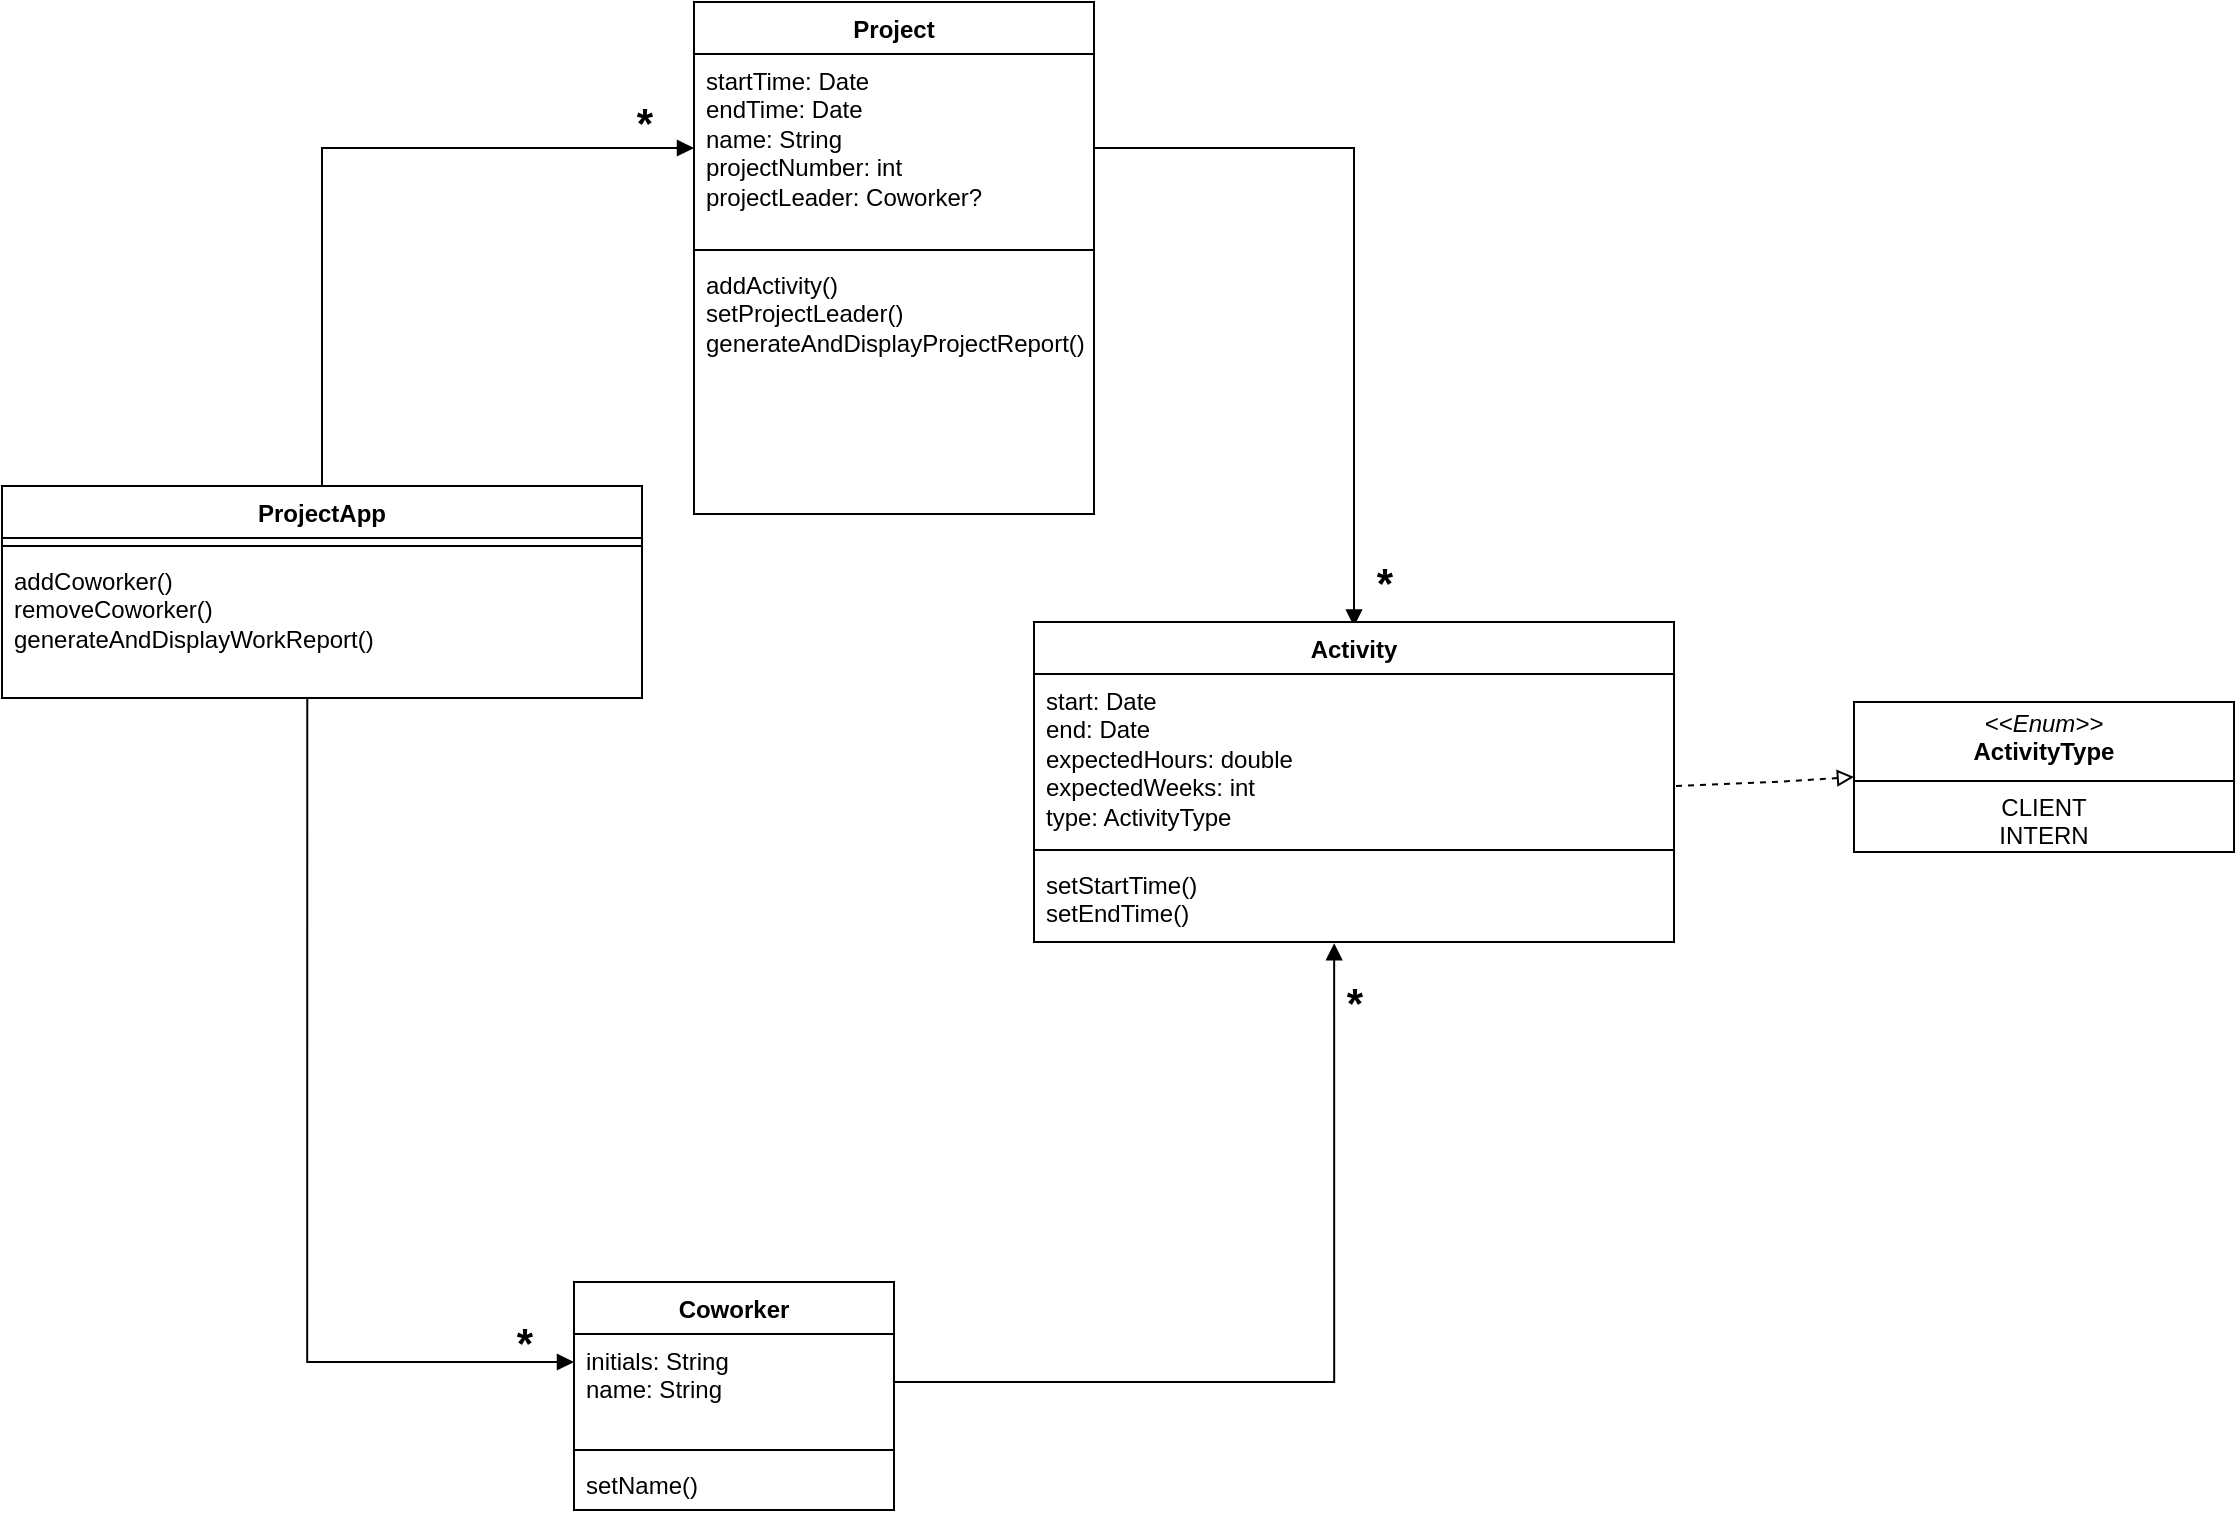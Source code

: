 <mxfile version="26.0.16">
  <diagram name="Side-1" id="n2o4-PHBxmHbuySVQd2l">
    <mxGraphModel dx="1315" dy="813" grid="1" gridSize="10" guides="1" tooltips="1" connect="1" arrows="1" fold="1" page="1" pageScale="1" pageWidth="827" pageHeight="1169" math="0" shadow="0">
      <root>
        <mxCell id="0" />
        <mxCell id="1" parent="0" />
        <mxCell id="AFOqg2G25fw3THZPZ8JP-1" value="ProjectApp" style="swimlane;fontStyle=1;align=center;verticalAlign=top;childLayout=stackLayout;horizontal=1;startSize=26;horizontalStack=0;resizeParent=1;resizeParentMax=0;resizeLast=0;collapsible=1;marginBottom=0;whiteSpace=wrap;html=1;" vertex="1" parent="1">
          <mxGeometry x="14" y="542" width="320" height="106" as="geometry" />
        </mxCell>
        <mxCell id="AFOqg2G25fw3THZPZ8JP-3" value="" style="line;strokeWidth=1;fillColor=none;align=left;verticalAlign=middle;spacingTop=-1;spacingLeft=3;spacingRight=3;rotatable=0;labelPosition=right;points=[];portConstraint=eastwest;strokeColor=inherit;" vertex="1" parent="AFOqg2G25fw3THZPZ8JP-1">
          <mxGeometry y="26" width="320" height="8" as="geometry" />
        </mxCell>
        <mxCell id="AFOqg2G25fw3THZPZ8JP-4" value="addCoworker()&lt;div&gt;removeCoworker()&lt;/div&gt;&lt;div&gt;generateAndDisplayWorkReport()&lt;/div&gt;" style="text;strokeColor=none;fillColor=none;align=left;verticalAlign=top;spacingLeft=4;spacingRight=4;overflow=hidden;rotatable=0;points=[[0,0.5],[1,0.5]];portConstraint=eastwest;whiteSpace=wrap;html=1;" vertex="1" parent="AFOqg2G25fw3THZPZ8JP-1">
          <mxGeometry y="34" width="320" height="72" as="geometry" />
        </mxCell>
        <mxCell id="AFOqg2G25fw3THZPZ8JP-5" value="Project" style="swimlane;fontStyle=1;align=center;verticalAlign=top;childLayout=stackLayout;horizontal=1;startSize=26;horizontalStack=0;resizeParent=1;resizeParentMax=0;resizeLast=0;collapsible=1;marginBottom=0;whiteSpace=wrap;html=1;" vertex="1" parent="1">
          <mxGeometry x="360" y="300" width="200" height="256" as="geometry" />
        </mxCell>
        <mxCell id="AFOqg2G25fw3THZPZ8JP-6" value="startTime: Date&lt;div&gt;endTime: Date&lt;/div&gt;&lt;div&gt;name: String&lt;/div&gt;&lt;div&gt;projectNumber: int&lt;/div&gt;&lt;div&gt;projectLeader: Coworker?&lt;/div&gt;" style="text;strokeColor=none;fillColor=none;align=left;verticalAlign=top;spacingLeft=4;spacingRight=4;overflow=hidden;rotatable=0;points=[[0,0.5],[1,0.5]];portConstraint=eastwest;whiteSpace=wrap;html=1;" vertex="1" parent="AFOqg2G25fw3THZPZ8JP-5">
          <mxGeometry y="26" width="200" height="94" as="geometry" />
        </mxCell>
        <mxCell id="AFOqg2G25fw3THZPZ8JP-7" value="" style="line;strokeWidth=1;fillColor=none;align=left;verticalAlign=middle;spacingTop=-1;spacingLeft=3;spacingRight=3;rotatable=0;labelPosition=right;points=[];portConstraint=eastwest;strokeColor=inherit;" vertex="1" parent="AFOqg2G25fw3THZPZ8JP-5">
          <mxGeometry y="120" width="200" height="8" as="geometry" />
        </mxCell>
        <mxCell id="AFOqg2G25fw3THZPZ8JP-8" value="addActivity()&lt;div&gt;setProjectLeader()&lt;/div&gt;&lt;div&gt;generateAndDisplayProjectReport()&lt;/div&gt;" style="text;strokeColor=none;fillColor=none;align=left;verticalAlign=top;spacingLeft=4;spacingRight=4;overflow=hidden;rotatable=0;points=[[0,0.5],[1,0.5]];portConstraint=eastwest;whiteSpace=wrap;html=1;" vertex="1" parent="AFOqg2G25fw3THZPZ8JP-5">
          <mxGeometry y="128" width="200" height="128" as="geometry" />
        </mxCell>
        <mxCell id="AFOqg2G25fw3THZPZ8JP-13" value="Coworker" style="swimlane;fontStyle=1;align=center;verticalAlign=top;childLayout=stackLayout;horizontal=1;startSize=26;horizontalStack=0;resizeParent=1;resizeParentMax=0;resizeLast=0;collapsible=1;marginBottom=0;whiteSpace=wrap;html=1;" vertex="1" parent="1">
          <mxGeometry x="300" y="940" width="160" height="114" as="geometry" />
        </mxCell>
        <mxCell id="AFOqg2G25fw3THZPZ8JP-14" value="initials: String&lt;div&gt;name: String&lt;/div&gt;" style="text;strokeColor=none;fillColor=none;align=left;verticalAlign=top;spacingLeft=4;spacingRight=4;overflow=hidden;rotatable=0;points=[[0,0.5],[1,0.5]];portConstraint=eastwest;whiteSpace=wrap;html=1;" vertex="1" parent="AFOqg2G25fw3THZPZ8JP-13">
          <mxGeometry y="26" width="160" height="54" as="geometry" />
        </mxCell>
        <mxCell id="AFOqg2G25fw3THZPZ8JP-15" value="" style="line;strokeWidth=1;fillColor=none;align=left;verticalAlign=middle;spacingTop=-1;spacingLeft=3;spacingRight=3;rotatable=0;labelPosition=right;points=[];portConstraint=eastwest;strokeColor=inherit;" vertex="1" parent="AFOqg2G25fw3THZPZ8JP-13">
          <mxGeometry y="80" width="160" height="8" as="geometry" />
        </mxCell>
        <mxCell id="AFOqg2G25fw3THZPZ8JP-16" value="setName()" style="text;strokeColor=none;fillColor=none;align=left;verticalAlign=top;spacingLeft=4;spacingRight=4;overflow=hidden;rotatable=0;points=[[0,0.5],[1,0.5]];portConstraint=eastwest;whiteSpace=wrap;html=1;" vertex="1" parent="AFOqg2G25fw3THZPZ8JP-13">
          <mxGeometry y="88" width="160" height="26" as="geometry" />
        </mxCell>
        <mxCell id="AFOqg2G25fw3THZPZ8JP-20" value="" style="endArrow=block;endFill=1;html=1;edgeStyle=orthogonalEdgeStyle;align=left;verticalAlign=top;rounded=0;entryX=0;entryY=0.5;entryDx=0;entryDy=0;exitX=0.5;exitY=0;exitDx=0;exitDy=0;" edge="1" parent="1" source="AFOqg2G25fw3THZPZ8JP-1" target="AFOqg2G25fw3THZPZ8JP-6">
          <mxGeometry x="-1" relative="1" as="geometry">
            <mxPoint x="228" y="575.5" as="sourcePoint" />
            <mxPoint x="334" y="294.5" as="targetPoint" />
          </mxGeometry>
        </mxCell>
        <mxCell id="AFOqg2G25fw3THZPZ8JP-25" value="&lt;font style=&quot;font-size: 21px;&quot;&gt;&lt;b style=&quot;&quot;&gt;*&lt;/b&gt;&lt;/font&gt;" style="text;html=1;align=center;verticalAlign=middle;resizable=0;points=[];autosize=1;strokeColor=none;fillColor=none;" vertex="1" parent="1">
          <mxGeometry x="320" y="340" width="30" height="40" as="geometry" />
        </mxCell>
        <mxCell id="AFOqg2G25fw3THZPZ8JP-28" value="" style="endArrow=block;endFill=1;html=1;edgeStyle=orthogonalEdgeStyle;align=left;verticalAlign=top;rounded=0;exitX=0.477;exitY=1.004;exitDx=0;exitDy=0;exitPerimeter=0;" edge="1" parent="1" source="AFOqg2G25fw3THZPZ8JP-4" target="AFOqg2G25fw3THZPZ8JP-14">
          <mxGeometry x="-1" relative="1" as="geometry">
            <mxPoint x="167" y="670" as="sourcePoint" />
            <mxPoint x="300" y="977" as="targetPoint" />
            <Array as="points">
              <mxPoint x="167" y="980" />
            </Array>
          </mxGeometry>
        </mxCell>
        <mxCell id="AFOqg2G25fw3THZPZ8JP-29" value="&lt;font style=&quot;font-size: 21px;&quot;&gt;&lt;b style=&quot;&quot;&gt;*&lt;/b&gt;&lt;/font&gt;" style="text;html=1;align=center;verticalAlign=middle;resizable=0;points=[];autosize=1;strokeColor=none;fillColor=none;" vertex="1" parent="1">
          <mxGeometry x="260" y="950" width="30" height="40" as="geometry" />
        </mxCell>
        <mxCell id="AFOqg2G25fw3THZPZ8JP-30" value="" style="endArrow=block;endFill=1;html=1;edgeStyle=orthogonalEdgeStyle;align=left;verticalAlign=top;rounded=0;exitX=1;exitY=0.5;exitDx=0;exitDy=0;entryX=0.5;entryY=0.014;entryDx=0;entryDy=0;entryPerimeter=0;" edge="1" parent="1" source="AFOqg2G25fw3THZPZ8JP-6" target="AFOqg2G25fw3THZPZ8JP-35">
          <mxGeometry x="-1" relative="1" as="geometry">
            <mxPoint x="184" y="552" as="sourcePoint" />
            <mxPoint x="690.16" y="546.608" as="targetPoint" />
            <Array as="points">
              <mxPoint x="690" y="373" />
            </Array>
          </mxGeometry>
        </mxCell>
        <mxCell id="AFOqg2G25fw3THZPZ8JP-31" value="&lt;font style=&quot;font-size: 21px;&quot;&gt;&lt;b style=&quot;&quot;&gt;*&lt;/b&gt;&lt;/font&gt;" style="text;html=1;align=center;verticalAlign=middle;resizable=0;points=[];autosize=1;strokeColor=none;fillColor=none;" vertex="1" parent="1">
          <mxGeometry x="690" y="570" width="30" height="40" as="geometry" />
        </mxCell>
        <mxCell id="AFOqg2G25fw3THZPZ8JP-32" value="" style="endArrow=block;endFill=1;html=1;edgeStyle=orthogonalEdgeStyle;align=left;verticalAlign=top;rounded=0;exitX=1;exitY=0.5;exitDx=0;exitDy=0;entryX=0.469;entryY=1.014;entryDx=0;entryDy=0;entryPerimeter=0;" edge="1" parent="1" target="AFOqg2G25fw3THZPZ8JP-38">
          <mxGeometry x="-1" relative="1" as="geometry">
            <mxPoint x="460" y="990" as="sourcePoint" />
            <mxPoint x="680" y="830" as="targetPoint" />
            <Array as="points">
              <mxPoint x="680" y="990" />
            </Array>
          </mxGeometry>
        </mxCell>
        <mxCell id="AFOqg2G25fw3THZPZ8JP-35" value="Activity" style="swimlane;fontStyle=1;align=center;verticalAlign=top;childLayout=stackLayout;horizontal=1;startSize=26;horizontalStack=0;resizeParent=1;resizeParentMax=0;resizeLast=0;collapsible=1;marginBottom=0;whiteSpace=wrap;html=1;" vertex="1" parent="1">
          <mxGeometry x="530" y="610" width="320" height="160" as="geometry" />
        </mxCell>
        <mxCell id="AFOqg2G25fw3THZPZ8JP-36" value="start: Date&lt;div&gt;end: Date&lt;/div&gt;&lt;div&gt;expectedHours: double&lt;/div&gt;&lt;div&gt;expectedWeeks: int&lt;/div&gt;&lt;div&gt;type: ActivityType&lt;/div&gt;" style="text;strokeColor=none;fillColor=none;align=left;verticalAlign=top;spacingLeft=4;spacingRight=4;overflow=hidden;rotatable=0;points=[[0,0.5],[1,0.5]];portConstraint=eastwest;whiteSpace=wrap;html=1;" vertex="1" parent="AFOqg2G25fw3THZPZ8JP-35">
          <mxGeometry y="26" width="320" height="84" as="geometry" />
        </mxCell>
        <mxCell id="AFOqg2G25fw3THZPZ8JP-37" value="" style="line;strokeWidth=1;fillColor=none;align=left;verticalAlign=middle;spacingTop=-1;spacingLeft=3;spacingRight=3;rotatable=0;labelPosition=right;points=[];portConstraint=eastwest;strokeColor=inherit;" vertex="1" parent="AFOqg2G25fw3THZPZ8JP-35">
          <mxGeometry y="110" width="320" height="8" as="geometry" />
        </mxCell>
        <mxCell id="AFOqg2G25fw3THZPZ8JP-38" value="setStartTime()&lt;div&gt;setEndTime()&lt;/div&gt;" style="text;strokeColor=none;fillColor=none;align=left;verticalAlign=top;spacingLeft=4;spacingRight=4;overflow=hidden;rotatable=0;points=[[0,0.5],[1,0.5]];portConstraint=eastwest;whiteSpace=wrap;html=1;" vertex="1" parent="AFOqg2G25fw3THZPZ8JP-35">
          <mxGeometry y="118" width="320" height="42" as="geometry" />
        </mxCell>
        <mxCell id="AFOqg2G25fw3THZPZ8JP-40" value="&lt;font style=&quot;font-size: 21px;&quot;&gt;&lt;b style=&quot;&quot;&gt;*&lt;/b&gt;&lt;/font&gt;" style="text;html=1;align=center;verticalAlign=middle;resizable=0;points=[];autosize=1;strokeColor=none;fillColor=none;" vertex="1" parent="1">
          <mxGeometry x="675" y="780" width="30" height="40" as="geometry" />
        </mxCell>
        <mxCell id="AFOqg2G25fw3THZPZ8JP-41" value="&lt;p style=&quot;margin:0px;margin-top:4px;text-align:center;&quot;&gt;&lt;i&gt;&amp;lt;&amp;lt;Enum&amp;gt;&amp;gt;&lt;/i&gt;&lt;br&gt;&lt;b&gt;ActivityType&lt;/b&gt;&lt;/p&gt;&lt;hr size=&quot;1&quot; style=&quot;border-style:solid;&quot;&gt;&lt;p style=&quot;margin:0px;margin-left:4px;&quot;&gt;&lt;/p&gt;&lt;div style=&quot;text-align: center;&quot;&gt;&lt;span style=&quot;background-color: transparent; color: light-dark(rgb(0, 0, 0), rgb(255, 255, 255));&quot;&gt;CLIENT&lt;/span&gt;&lt;/div&gt;&lt;div style=&quot;text-align: center;&quot;&gt;&lt;span style=&quot;background-color: transparent; color: light-dark(rgb(0, 0, 0), rgb(255, 255, 255));&quot;&gt;INTERN&lt;/span&gt;&lt;/div&gt;&lt;p&gt;&lt;/p&gt;" style="verticalAlign=top;align=left;overflow=fill;html=1;whiteSpace=wrap;" vertex="1" parent="1">
          <mxGeometry x="940" y="650" width="190" height="75" as="geometry" />
        </mxCell>
        <mxCell id="AFOqg2G25fw3THZPZ8JP-43" value="" style="endArrow=none;dashed=1;endFill=0;endSize=12;html=1;rounded=0;exitX=0;exitY=0.5;exitDx=0;exitDy=0;entryX=0.997;entryY=0.668;entryDx=0;entryDy=0;entryPerimeter=0;startFill=0;startArrow=block;" edge="1" parent="1" source="AFOqg2G25fw3THZPZ8JP-41" target="AFOqg2G25fw3THZPZ8JP-36">
          <mxGeometry width="160" relative="1" as="geometry">
            <mxPoint x="460" y="650" as="sourcePoint" />
            <mxPoint x="620" y="650" as="targetPoint" />
            <Array as="points">
              <mxPoint x="900" y="690" />
            </Array>
          </mxGeometry>
        </mxCell>
      </root>
    </mxGraphModel>
  </diagram>
</mxfile>
